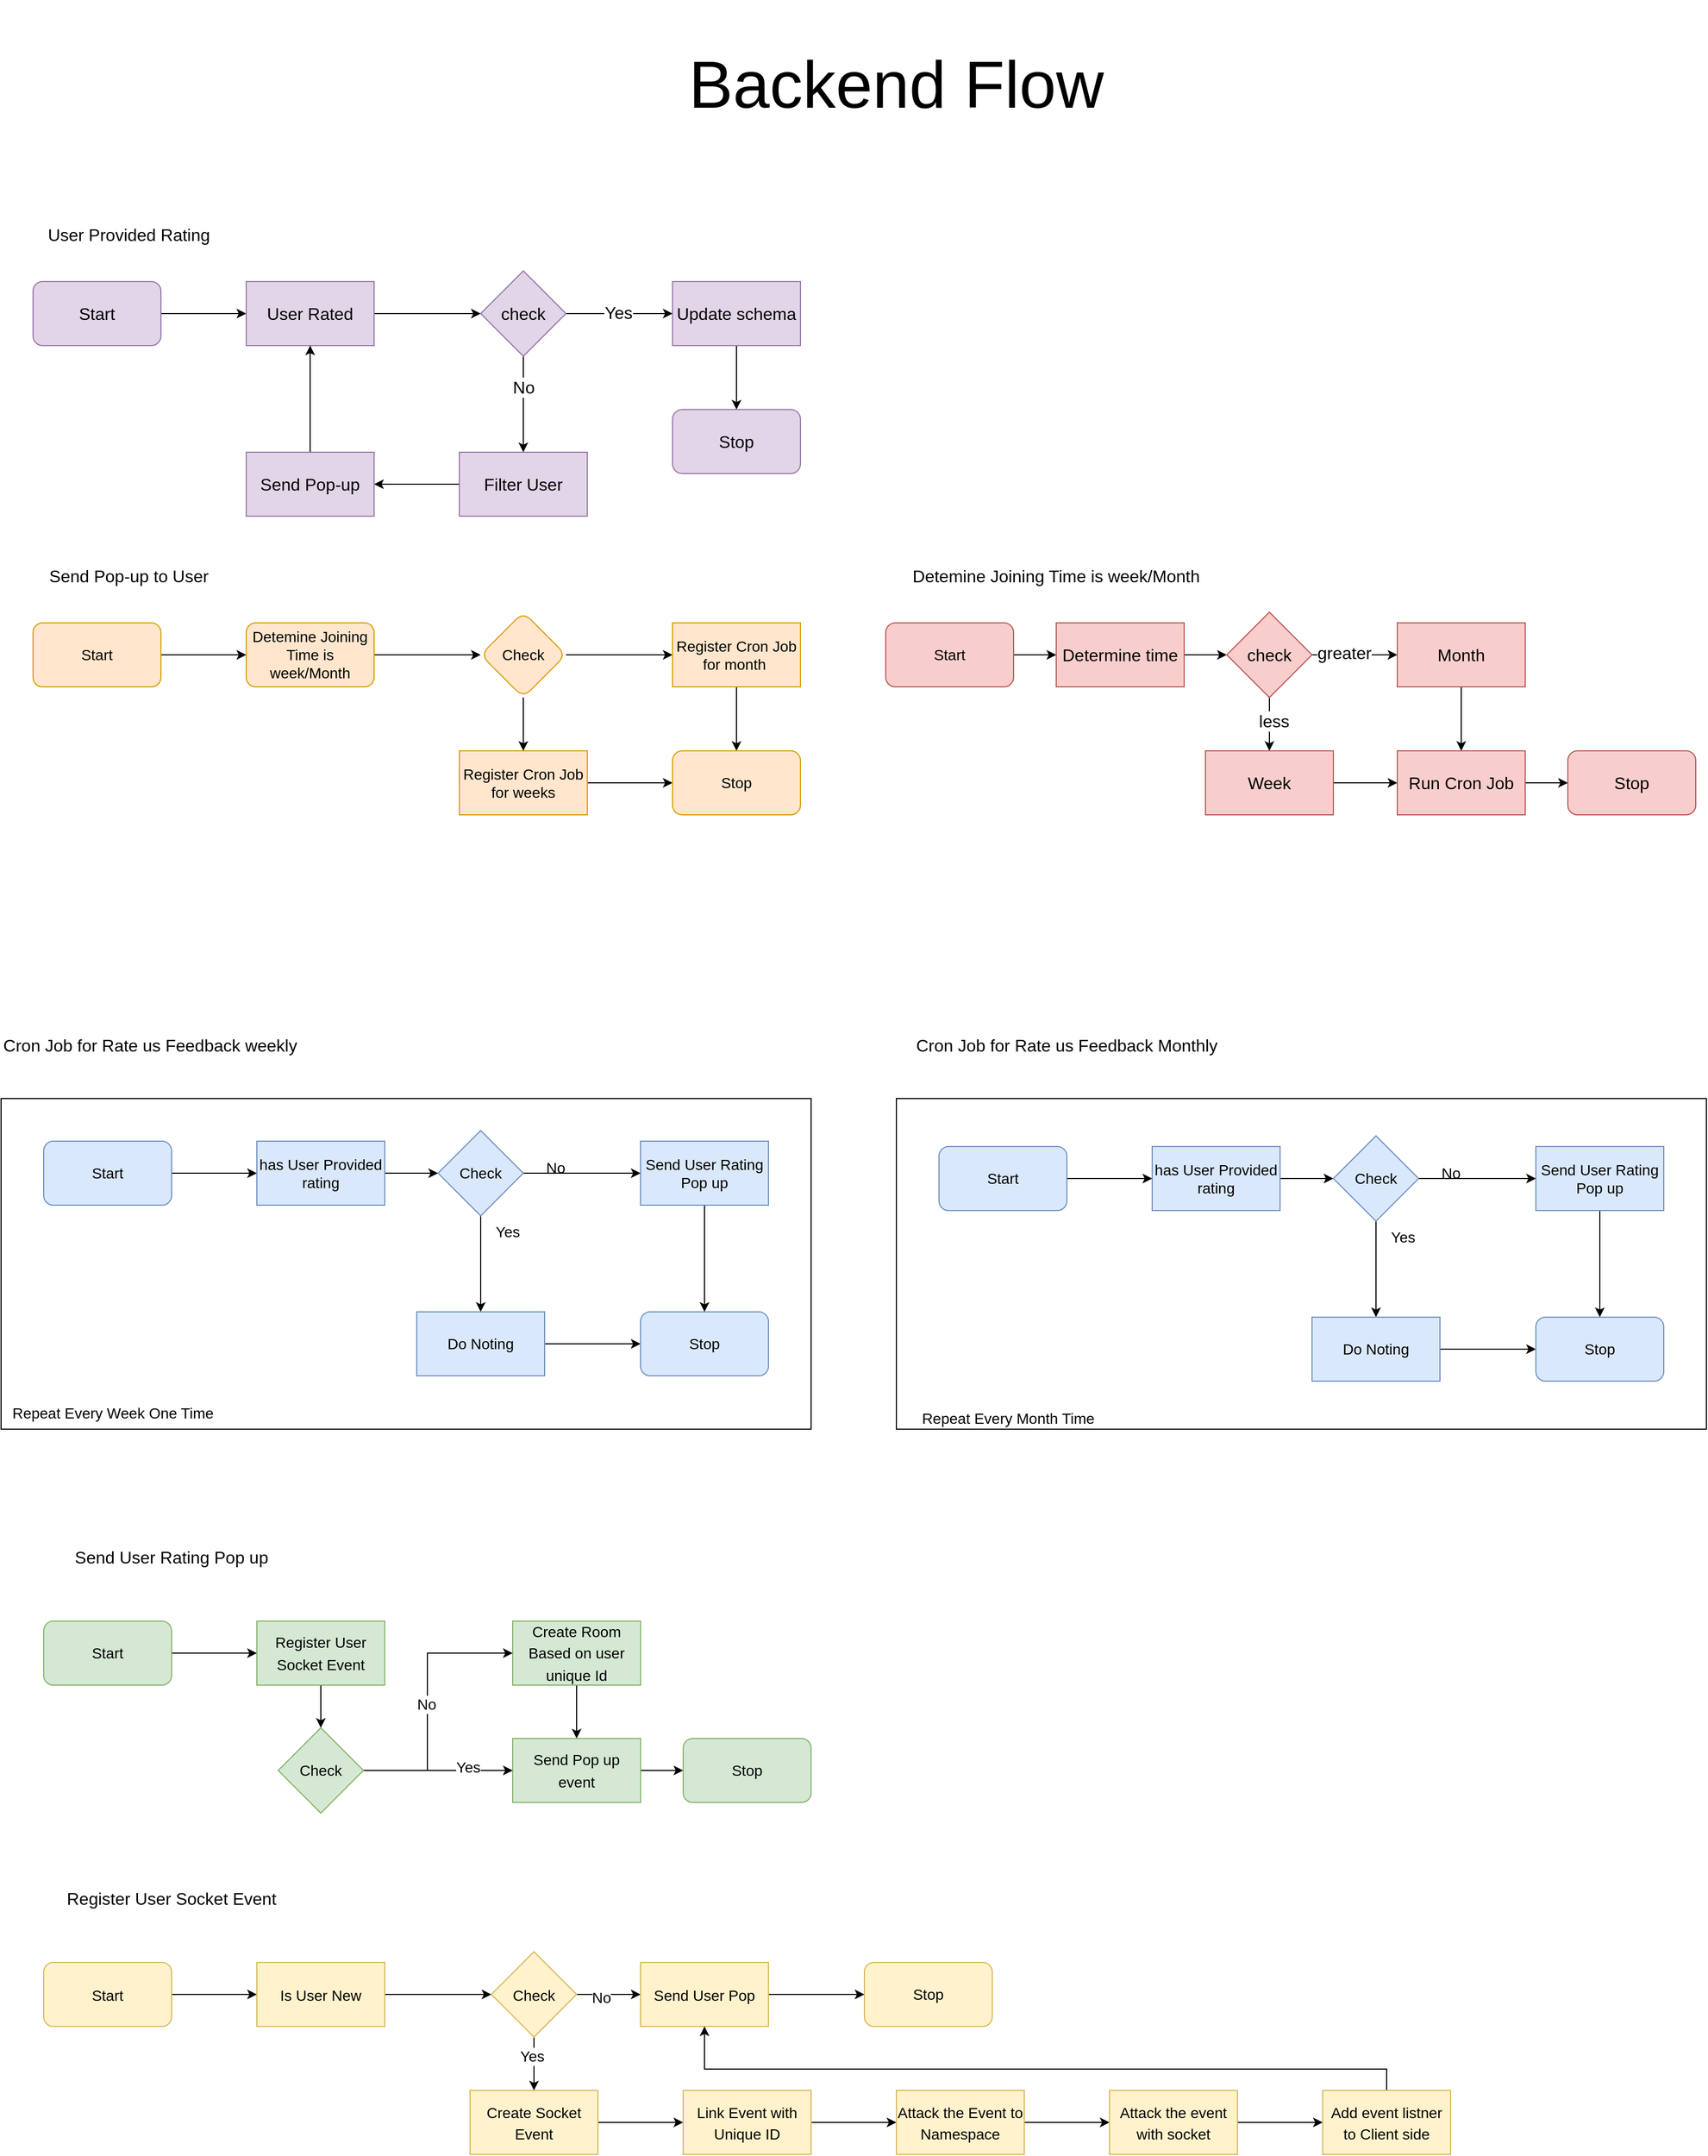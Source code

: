 <mxfile version="20.5.1" type="device"><diagram id="DgHiztZ7YD-WTTbCrbe7" name="Page-1"><mxGraphModel dx="1758" dy="2153" grid="1" gridSize="10" guides="1" tooltips="1" connect="1" arrows="1" fold="1" page="1" pageScale="1" pageWidth="827" pageHeight="1169" math="0" shadow="0"><root><mxCell id="0"/><mxCell id="1" parent="0"/><mxCell id="Qvp9IuFwLpjYb8bqMDbT-21" value="" style="rounded=0;whiteSpace=wrap;html=1;fontSize=14;" parent="1" vertex="1"><mxGeometry x="40" y="150" width="760" height="310" as="geometry"/></mxCell><mxCell id="Qvp9IuFwLpjYb8bqMDbT-1" value="&lt;font style=&quot;font-size: 16px;&quot;&gt;Cron Job for Rate us Feedback weekly&lt;/font&gt;" style="text;html=1;strokeColor=none;fillColor=none;align=center;verticalAlign=middle;whiteSpace=wrap;rounded=0;" parent="1" vertex="1"><mxGeometry x="40" y="80" width="280" height="40" as="geometry"/></mxCell><mxCell id="Qvp9IuFwLpjYb8bqMDbT-2" value="&lt;font style=&quot;font-size: 62px;&quot;&gt;Backend Flow&lt;/font&gt;" style="text;html=1;strokeColor=none;fillColor=none;align=center;verticalAlign=middle;whiteSpace=wrap;rounded=0;" parent="1" vertex="1"><mxGeometry x="640" y="-880" width="480" height="160" as="geometry"/></mxCell><mxCell id="Qvp9IuFwLpjYb8bqMDbT-12" style="edgeStyle=orthogonalEdgeStyle;rounded=0;orthogonalLoop=1;jettySize=auto;html=1;entryX=0;entryY=0.5;entryDx=0;entryDy=0;fontSize=14;" parent="1" source="Qvp9IuFwLpjYb8bqMDbT-4" target="Qvp9IuFwLpjYb8bqMDbT-9" edge="1"><mxGeometry relative="1" as="geometry"/></mxCell><mxCell id="Qvp9IuFwLpjYb8bqMDbT-4" value="Start" style="rounded=1;whiteSpace=wrap;html=1;fontSize=14;fillColor=#dae8fc;strokeColor=#6c8ebf;" parent="1" vertex="1"><mxGeometry x="80" y="190" width="120" height="60" as="geometry"/></mxCell><mxCell id="Qvp9IuFwLpjYb8bqMDbT-14" value="" style="edgeStyle=orthogonalEdgeStyle;rounded=0;orthogonalLoop=1;jettySize=auto;html=1;fontSize=14;" parent="1" source="Qvp9IuFwLpjYb8bqMDbT-9" target="Qvp9IuFwLpjYb8bqMDbT-13" edge="1"><mxGeometry relative="1" as="geometry"/></mxCell><mxCell id="Qvp9IuFwLpjYb8bqMDbT-9" value="has User Provided rating" style="rounded=0;whiteSpace=wrap;html=1;fontSize=14;fillColor=#dae8fc;strokeColor=#6c8ebf;" parent="1" vertex="1"><mxGeometry x="280" y="190" width="120" height="60" as="geometry"/></mxCell><mxCell id="Qvp9IuFwLpjYb8bqMDbT-15" style="edgeStyle=orthogonalEdgeStyle;rounded=0;orthogonalLoop=1;jettySize=auto;html=1;fontSize=14;entryX=0;entryY=0.5;entryDx=0;entryDy=0;" parent="1" source="Qvp9IuFwLpjYb8bqMDbT-13" target="Qvp9IuFwLpjYb8bqMDbT-16" edge="1"><mxGeometry relative="1" as="geometry"><mxPoint x="650" y="220" as="targetPoint"/></mxGeometry></mxCell><mxCell id="Qvp9IuFwLpjYb8bqMDbT-18" value="" style="edgeStyle=orthogonalEdgeStyle;rounded=0;orthogonalLoop=1;jettySize=auto;html=1;fontSize=14;" parent="1" source="Qvp9IuFwLpjYb8bqMDbT-13" target="Qvp9IuFwLpjYb8bqMDbT-17" edge="1"><mxGeometry relative="1" as="geometry"/></mxCell><mxCell id="Qvp9IuFwLpjYb8bqMDbT-13" value="Check" style="rhombus;whiteSpace=wrap;html=1;fontSize=14;fillColor=#dae8fc;strokeColor=#6c8ebf;rounded=0;" parent="1" vertex="1"><mxGeometry x="450" y="180" width="80" height="80" as="geometry"/></mxCell><mxCell id="Qvp9IuFwLpjYb8bqMDbT-35" style="edgeStyle=orthogonalEdgeStyle;rounded=0;orthogonalLoop=1;jettySize=auto;html=1;fontSize=14;" parent="1" source="Qvp9IuFwLpjYb8bqMDbT-16" target="Qvp9IuFwLpjYb8bqMDbT-34" edge="1"><mxGeometry relative="1" as="geometry"/></mxCell><mxCell id="Qvp9IuFwLpjYb8bqMDbT-16" value="Send User Rating Pop up" style="rounded=0;whiteSpace=wrap;html=1;fontSize=14;fillColor=#dae8fc;strokeColor=#6c8ebf;" parent="1" vertex="1"><mxGeometry x="640" y="190" width="120" height="60" as="geometry"/></mxCell><mxCell id="Qvp9IuFwLpjYb8bqMDbT-36" style="edgeStyle=orthogonalEdgeStyle;rounded=0;orthogonalLoop=1;jettySize=auto;html=1;entryX=0;entryY=0.5;entryDx=0;entryDy=0;fontSize=14;" parent="1" source="Qvp9IuFwLpjYb8bqMDbT-17" target="Qvp9IuFwLpjYb8bqMDbT-34" edge="1"><mxGeometry relative="1" as="geometry"/></mxCell><mxCell id="Qvp9IuFwLpjYb8bqMDbT-17" value="Do Noting" style="whiteSpace=wrap;html=1;fontSize=14;fillColor=#dae8fc;strokeColor=#6c8ebf;rounded=0;" parent="1" vertex="1"><mxGeometry x="430" y="350" width="120" height="60" as="geometry"/></mxCell><mxCell id="Qvp9IuFwLpjYb8bqMDbT-19" value="Yes" style="text;html=1;align=center;verticalAlign=middle;resizable=0;points=[];autosize=1;strokeColor=none;fillColor=none;fontSize=14;" parent="1" vertex="1"><mxGeometry x="490" y="260" width="50" height="30" as="geometry"/></mxCell><mxCell id="Qvp9IuFwLpjYb8bqMDbT-20" value="No" style="text;html=1;align=center;verticalAlign=middle;resizable=0;points=[];autosize=1;strokeColor=none;fillColor=none;fontSize=14;" parent="1" vertex="1"><mxGeometry x="540" y="200" width="40" height="30" as="geometry"/></mxCell><mxCell id="Qvp9IuFwLpjYb8bqMDbT-23" value="Repeat Every Week One Time" style="text;html=1;strokeColor=none;fillColor=none;align=center;verticalAlign=middle;whiteSpace=wrap;rounded=0;fontSize=14;" parent="1" vertex="1"><mxGeometry x="40" y="430" width="210" height="30" as="geometry"/></mxCell><mxCell id="Qvp9IuFwLpjYb8bqMDbT-24" value="&lt;font style=&quot;font-size: 16px;&quot;&gt;Send User Rating Pop up&lt;/font&gt;" style="text;html=1;strokeColor=none;fillColor=none;align=center;verticalAlign=middle;whiteSpace=wrap;rounded=0;" parent="1" vertex="1"><mxGeometry x="80" y="560" width="240" height="40" as="geometry"/></mxCell><mxCell id="Qvp9IuFwLpjYb8bqMDbT-29" style="edgeStyle=orthogonalEdgeStyle;rounded=0;orthogonalLoop=1;jettySize=auto;html=1;entryX=0;entryY=0.5;entryDx=0;entryDy=0;fontSize=17;" parent="1" source="Qvp9IuFwLpjYb8bqMDbT-25" target="Qvp9IuFwLpjYb8bqMDbT-28" edge="1"><mxGeometry relative="1" as="geometry"/></mxCell><mxCell id="Qvp9IuFwLpjYb8bqMDbT-25" value="&lt;font style=&quot;font-size: 14px;&quot;&gt;Start&lt;/font&gt;" style="rounded=1;whiteSpace=wrap;html=1;fontSize=17;fillColor=#d5e8d4;strokeColor=#82b366;" parent="1" vertex="1"><mxGeometry x="80" y="640" width="120" height="60" as="geometry"/></mxCell><mxCell id="Qvp9IuFwLpjYb8bqMDbT-41" value="" style="edgeStyle=orthogonalEdgeStyle;rounded=0;orthogonalLoop=1;jettySize=auto;html=1;fontSize=14;" parent="1" source="Qvp9IuFwLpjYb8bqMDbT-28" target="Qvp9IuFwLpjYb8bqMDbT-40" edge="1"><mxGeometry relative="1" as="geometry"/></mxCell><mxCell id="Qvp9IuFwLpjYb8bqMDbT-28" value="&lt;font style=&quot;font-size: 14px;&quot;&gt;Register User Socket Event&lt;/font&gt;" style="rounded=0;whiteSpace=wrap;html=1;fontSize=17;fillColor=#d5e8d4;strokeColor=#82b366;" parent="1" vertex="1"><mxGeometry x="280" y="640" width="120" height="60" as="geometry"/></mxCell><mxCell id="Qvp9IuFwLpjYb8bqMDbT-46" style="edgeStyle=orthogonalEdgeStyle;rounded=0;orthogonalLoop=1;jettySize=auto;html=1;entryX=0.5;entryY=0;entryDx=0;entryDy=0;fontSize=14;" parent="1" source="Qvp9IuFwLpjYb8bqMDbT-30" target="Qvp9IuFwLpjYb8bqMDbT-37" edge="1"><mxGeometry relative="1" as="geometry"/></mxCell><mxCell id="Qvp9IuFwLpjYb8bqMDbT-30" value="&lt;font style=&quot;font-size: 14px;&quot;&gt;Create Room Based on user unique Id&lt;/font&gt;" style="whiteSpace=wrap;html=1;fontSize=17;fillColor=#d5e8d4;strokeColor=#82b366;rounded=0;" parent="1" vertex="1"><mxGeometry x="520" y="640" width="120" height="60" as="geometry"/></mxCell><mxCell id="Qvp9IuFwLpjYb8bqMDbT-34" value="Stop" style="rounded=1;whiteSpace=wrap;html=1;fontSize=14;fillColor=#dae8fc;strokeColor=#6c8ebf;" parent="1" vertex="1"><mxGeometry x="640" y="350" width="120" height="60" as="geometry"/></mxCell><mxCell id="Qvp9IuFwLpjYb8bqMDbT-47" style="edgeStyle=orthogonalEdgeStyle;rounded=0;orthogonalLoop=1;jettySize=auto;html=1;fontSize=14;" parent="1" source="Qvp9IuFwLpjYb8bqMDbT-37" target="Qvp9IuFwLpjYb8bqMDbT-39" edge="1"><mxGeometry relative="1" as="geometry"/></mxCell><mxCell id="Qvp9IuFwLpjYb8bqMDbT-37" value="&lt;font style=&quot;font-size: 14px;&quot;&gt;Send Pop up event&lt;/font&gt;" style="whiteSpace=wrap;html=1;fontSize=17;fillColor=#d5e8d4;strokeColor=#82b366;rounded=0;" parent="1" vertex="1"><mxGeometry x="520" y="750" width="120" height="60" as="geometry"/></mxCell><mxCell id="Qvp9IuFwLpjYb8bqMDbT-39" value="Stop" style="rounded=1;whiteSpace=wrap;html=1;fontSize=14;fillColor=#d5e8d4;strokeColor=#82b366;" parent="1" vertex="1"><mxGeometry x="680" y="750" width="120" height="60" as="geometry"/></mxCell><mxCell id="Qvp9IuFwLpjYb8bqMDbT-42" style="edgeStyle=orthogonalEdgeStyle;rounded=0;orthogonalLoop=1;jettySize=auto;html=1;entryX=0;entryY=0.5;entryDx=0;entryDy=0;fontSize=14;" parent="1" source="Qvp9IuFwLpjYb8bqMDbT-40" target="Qvp9IuFwLpjYb8bqMDbT-37" edge="1"><mxGeometry relative="1" as="geometry"/></mxCell><mxCell id="Qvp9IuFwLpjYb8bqMDbT-45" value="Yes" style="edgeLabel;html=1;align=center;verticalAlign=middle;resizable=0;points=[];fontSize=14;" parent="Qvp9IuFwLpjYb8bqMDbT-42" vertex="1" connectable="0"><mxGeometry x="0.4" y="3" relative="1" as="geometry"><mxPoint as="offset"/></mxGeometry></mxCell><mxCell id="Qvp9IuFwLpjYb8bqMDbT-43" style="edgeStyle=orthogonalEdgeStyle;rounded=0;orthogonalLoop=1;jettySize=auto;html=1;entryX=0;entryY=0.5;entryDx=0;entryDy=0;fontSize=14;" parent="1" source="Qvp9IuFwLpjYb8bqMDbT-40" target="Qvp9IuFwLpjYb8bqMDbT-30" edge="1"><mxGeometry relative="1" as="geometry"><Array as="points"><mxPoint x="440" y="780"/><mxPoint x="440" y="670"/></Array></mxGeometry></mxCell><mxCell id="Qvp9IuFwLpjYb8bqMDbT-44" value="No" style="edgeLabel;html=1;align=center;verticalAlign=middle;resizable=0;points=[];fontSize=14;" parent="Qvp9IuFwLpjYb8bqMDbT-43" vertex="1" connectable="0"><mxGeometry x="-0.024" y="1" relative="1" as="geometry"><mxPoint as="offset"/></mxGeometry></mxCell><mxCell id="Qvp9IuFwLpjYb8bqMDbT-40" value="&lt;font style=&quot;font-size: 14px;&quot;&gt;Check&lt;/font&gt;" style="rhombus;whiteSpace=wrap;html=1;fontSize=17;fillColor=#d5e8d4;strokeColor=#82b366;rounded=0;" parent="1" vertex="1"><mxGeometry x="300" y="740" width="80" height="80" as="geometry"/></mxCell><mxCell id="Qvp9IuFwLpjYb8bqMDbT-48" value="&lt;font style=&quot;font-size: 16px;&quot;&gt;Register User Socket Event&lt;/font&gt;" style="text;html=1;strokeColor=none;fillColor=none;align=center;verticalAlign=middle;whiteSpace=wrap;rounded=0;" parent="1" vertex="1"><mxGeometry x="80" y="880" width="240" height="40" as="geometry"/></mxCell><mxCell id="Qvp9IuFwLpjYb8bqMDbT-51" style="edgeStyle=orthogonalEdgeStyle;rounded=0;orthogonalLoop=1;jettySize=auto;html=1;fontSize=16;" parent="1" source="Qvp9IuFwLpjYb8bqMDbT-49" target="Qvp9IuFwLpjYb8bqMDbT-50" edge="1"><mxGeometry relative="1" as="geometry"/></mxCell><mxCell id="Qvp9IuFwLpjYb8bqMDbT-49" value="&lt;font style=&quot;font-size: 14px;&quot;&gt;Start&lt;/font&gt;" style="rounded=1;whiteSpace=wrap;html=1;fontSize=16;fillColor=#fff2cc;strokeColor=#d6b656;" parent="1" vertex="1"><mxGeometry x="80" y="960" width="120" height="60" as="geometry"/></mxCell><mxCell id="Qvp9IuFwLpjYb8bqMDbT-53" value="" style="edgeStyle=orthogonalEdgeStyle;rounded=0;orthogonalLoop=1;jettySize=auto;html=1;fontSize=14;" parent="1" source="Qvp9IuFwLpjYb8bqMDbT-50" target="Qvp9IuFwLpjYb8bqMDbT-52" edge="1"><mxGeometry relative="1" as="geometry"/></mxCell><mxCell id="Qvp9IuFwLpjYb8bqMDbT-50" value="&lt;font style=&quot;font-size: 14px;&quot;&gt;Is User New&lt;/font&gt;" style="rounded=0;whiteSpace=wrap;html=1;fontSize=16;fillColor=#fff2cc;strokeColor=#d6b656;" parent="1" vertex="1"><mxGeometry x="280" y="960" width="120" height="60" as="geometry"/></mxCell><mxCell id="Qvp9IuFwLpjYb8bqMDbT-55" value="" style="edgeStyle=orthogonalEdgeStyle;rounded=0;orthogonalLoop=1;jettySize=auto;html=1;fontSize=14;" parent="1" source="Qvp9IuFwLpjYb8bqMDbT-52" target="Qvp9IuFwLpjYb8bqMDbT-54" edge="1"><mxGeometry relative="1" as="geometry"/></mxCell><mxCell id="Qvp9IuFwLpjYb8bqMDbT-56" value="No" style="edgeLabel;html=1;align=center;verticalAlign=middle;resizable=0;points=[];fontSize=14;" parent="Qvp9IuFwLpjYb8bqMDbT-55" vertex="1" connectable="0"><mxGeometry x="-0.233" y="-2" relative="1" as="geometry"><mxPoint y="1" as="offset"/></mxGeometry></mxCell><mxCell id="Qvp9IuFwLpjYb8bqMDbT-58" value="" style="edgeStyle=orthogonalEdgeStyle;rounded=0;orthogonalLoop=1;jettySize=auto;html=1;fontSize=14;" parent="1" source="Qvp9IuFwLpjYb8bqMDbT-52" target="Qvp9IuFwLpjYb8bqMDbT-57" edge="1"><mxGeometry relative="1" as="geometry"/></mxCell><mxCell id="Qvp9IuFwLpjYb8bqMDbT-59" value="Yes" style="edgeLabel;html=1;align=center;verticalAlign=middle;resizable=0;points=[];fontSize=14;" parent="Qvp9IuFwLpjYb8bqMDbT-58" vertex="1" connectable="0"><mxGeometry x="-0.34" y="-2" relative="1" as="geometry"><mxPoint y="1" as="offset"/></mxGeometry></mxCell><mxCell id="Qvp9IuFwLpjYb8bqMDbT-52" value="&lt;font style=&quot;font-size: 14px;&quot;&gt;Check&lt;/font&gt;" style="rhombus;whiteSpace=wrap;html=1;fontSize=16;fillColor=#fff2cc;strokeColor=#d6b656;rounded=0;" parent="1" vertex="1"><mxGeometry x="500" y="950" width="80" height="80" as="geometry"/></mxCell><mxCell id="Qvp9IuFwLpjYb8bqMDbT-67" style="edgeStyle=orthogonalEdgeStyle;rounded=0;orthogonalLoop=1;jettySize=auto;html=1;entryX=0;entryY=0.5;entryDx=0;entryDy=0;fontSize=14;" parent="1" source="Qvp9IuFwLpjYb8bqMDbT-54" target="Qvp9IuFwLpjYb8bqMDbT-66" edge="1"><mxGeometry relative="1" as="geometry"/></mxCell><mxCell id="Qvp9IuFwLpjYb8bqMDbT-54" value="&lt;font style=&quot;font-size: 14px;&quot;&gt;Send User Pop&lt;/font&gt;" style="whiteSpace=wrap;html=1;fontSize=16;fillColor=#fff2cc;strokeColor=#d6b656;rounded=0;" parent="1" vertex="1"><mxGeometry x="640" y="960" width="120" height="60" as="geometry"/></mxCell><mxCell id="Qvp9IuFwLpjYb8bqMDbT-61" value="" style="edgeStyle=orthogonalEdgeStyle;rounded=0;orthogonalLoop=1;jettySize=auto;html=1;fontSize=14;" parent="1" source="Qvp9IuFwLpjYb8bqMDbT-57" target="Qvp9IuFwLpjYb8bqMDbT-60" edge="1"><mxGeometry relative="1" as="geometry"/></mxCell><mxCell id="Qvp9IuFwLpjYb8bqMDbT-57" value="&lt;font style=&quot;font-size: 14px;&quot;&gt;Create Socket Event&lt;/font&gt;" style="whiteSpace=wrap;html=1;fontSize=16;fillColor=#fff2cc;strokeColor=#d6b656;rounded=0;" parent="1" vertex="1"><mxGeometry x="480" y="1080" width="120" height="60" as="geometry"/></mxCell><mxCell id="Qvp9IuFwLpjYb8bqMDbT-63" value="" style="edgeStyle=orthogonalEdgeStyle;rounded=0;orthogonalLoop=1;jettySize=auto;html=1;fontSize=14;" parent="1" source="Qvp9IuFwLpjYb8bqMDbT-60" target="Qvp9IuFwLpjYb8bqMDbT-62" edge="1"><mxGeometry relative="1" as="geometry"/></mxCell><mxCell id="Qvp9IuFwLpjYb8bqMDbT-60" value="&lt;font style=&quot;font-size: 14px;&quot;&gt;Link Event with Unique ID&lt;/font&gt;" style="whiteSpace=wrap;html=1;fontSize=16;fillColor=#fff2cc;strokeColor=#d6b656;rounded=0;" parent="1" vertex="1"><mxGeometry x="680" y="1080" width="120" height="60" as="geometry"/></mxCell><mxCell id="Qvp9IuFwLpjYb8bqMDbT-65" value="" style="edgeStyle=orthogonalEdgeStyle;rounded=0;orthogonalLoop=1;jettySize=auto;html=1;fontSize=14;" parent="1" source="Qvp9IuFwLpjYb8bqMDbT-62" target="Qvp9IuFwLpjYb8bqMDbT-64" edge="1"><mxGeometry relative="1" as="geometry"/></mxCell><mxCell id="Qvp9IuFwLpjYb8bqMDbT-62" value="&lt;font style=&quot;font-size: 14px;&quot;&gt;Attack the Event to Namespace&lt;/font&gt;" style="whiteSpace=wrap;html=1;fontSize=16;fillColor=#fff2cc;strokeColor=#d6b656;rounded=0;" parent="1" vertex="1"><mxGeometry x="880" y="1080" width="120" height="60" as="geometry"/></mxCell><mxCell id="Qvp9IuFwLpjYb8bqMDbT-69" value="" style="edgeStyle=orthogonalEdgeStyle;rounded=0;orthogonalLoop=1;jettySize=auto;html=1;fontSize=14;" parent="1" source="Qvp9IuFwLpjYb8bqMDbT-64" target="Qvp9IuFwLpjYb8bqMDbT-68" edge="1"><mxGeometry relative="1" as="geometry"/></mxCell><mxCell id="Qvp9IuFwLpjYb8bqMDbT-64" value="&lt;font style=&quot;font-size: 14px;&quot;&gt;Attack the event with socket&lt;/font&gt;" style="whiteSpace=wrap;html=1;fontSize=16;fillColor=#fff2cc;strokeColor=#d6b656;rounded=0;" parent="1" vertex="1"><mxGeometry x="1080" y="1080" width="120" height="60" as="geometry"/></mxCell><mxCell id="Qvp9IuFwLpjYb8bqMDbT-66" value="Stop" style="rounded=1;whiteSpace=wrap;html=1;fontSize=14;fillColor=#fff2cc;strokeColor=#d6b656;" parent="1" vertex="1"><mxGeometry x="850" y="960" width="120" height="60" as="geometry"/></mxCell><mxCell id="Qvp9IuFwLpjYb8bqMDbT-70" style="edgeStyle=orthogonalEdgeStyle;rounded=0;orthogonalLoop=1;jettySize=auto;html=1;fontSize=14;" parent="1" source="Qvp9IuFwLpjYb8bqMDbT-68" target="Qvp9IuFwLpjYb8bqMDbT-54" edge="1"><mxGeometry relative="1" as="geometry"><Array as="points"><mxPoint x="1340" y="1060"/><mxPoint x="700" y="1060"/></Array></mxGeometry></mxCell><mxCell id="Qvp9IuFwLpjYb8bqMDbT-68" value="&lt;font style=&quot;font-size: 14px;&quot;&gt;Add event listner to Client side&lt;/font&gt;" style="whiteSpace=wrap;html=1;fontSize=16;fillColor=#fff2cc;strokeColor=#d6b656;rounded=0;" parent="1" vertex="1"><mxGeometry x="1280" y="1080" width="120" height="60" as="geometry"/></mxCell><mxCell id="Qvp9IuFwLpjYb8bqMDbT-71" value="" style="rounded=0;whiteSpace=wrap;html=1;fontSize=14;" parent="1" vertex="1"><mxGeometry x="880" y="150" width="760" height="310" as="geometry"/></mxCell><mxCell id="Qvp9IuFwLpjYb8bqMDbT-72" style="edgeStyle=orthogonalEdgeStyle;rounded=0;orthogonalLoop=1;jettySize=auto;html=1;entryX=0;entryY=0.5;entryDx=0;entryDy=0;fontSize=14;" parent="1" source="Qvp9IuFwLpjYb8bqMDbT-73" target="Qvp9IuFwLpjYb8bqMDbT-75" edge="1"><mxGeometry relative="1" as="geometry"/></mxCell><mxCell id="Qvp9IuFwLpjYb8bqMDbT-73" value="Start" style="rounded=1;whiteSpace=wrap;html=1;fontSize=14;fillColor=#dae8fc;strokeColor=#6c8ebf;" parent="1" vertex="1"><mxGeometry x="920" y="195" width="120" height="60" as="geometry"/></mxCell><mxCell id="Qvp9IuFwLpjYb8bqMDbT-74" value="" style="edgeStyle=orthogonalEdgeStyle;rounded=0;orthogonalLoop=1;jettySize=auto;html=1;fontSize=14;" parent="1" source="Qvp9IuFwLpjYb8bqMDbT-75" target="Qvp9IuFwLpjYb8bqMDbT-78" edge="1"><mxGeometry relative="1" as="geometry"/></mxCell><mxCell id="Qvp9IuFwLpjYb8bqMDbT-75" value="has User Provided rating" style="rounded=0;whiteSpace=wrap;html=1;fontSize=14;fillColor=#dae8fc;strokeColor=#6c8ebf;" parent="1" vertex="1"><mxGeometry x="1120" y="195" width="120" height="60" as="geometry"/></mxCell><mxCell id="Qvp9IuFwLpjYb8bqMDbT-76" style="edgeStyle=orthogonalEdgeStyle;rounded=0;orthogonalLoop=1;jettySize=auto;html=1;fontSize=14;entryX=0;entryY=0.5;entryDx=0;entryDy=0;" parent="1" source="Qvp9IuFwLpjYb8bqMDbT-78" target="Qvp9IuFwLpjYb8bqMDbT-80" edge="1"><mxGeometry relative="1" as="geometry"><mxPoint x="1490" y="225" as="targetPoint"/></mxGeometry></mxCell><mxCell id="Qvp9IuFwLpjYb8bqMDbT-77" value="" style="edgeStyle=orthogonalEdgeStyle;rounded=0;orthogonalLoop=1;jettySize=auto;html=1;fontSize=14;" parent="1" source="Qvp9IuFwLpjYb8bqMDbT-78" target="Qvp9IuFwLpjYb8bqMDbT-82" edge="1"><mxGeometry relative="1" as="geometry"/></mxCell><mxCell id="Qvp9IuFwLpjYb8bqMDbT-78" value="Check" style="rhombus;whiteSpace=wrap;html=1;fontSize=14;fillColor=#dae8fc;strokeColor=#6c8ebf;rounded=0;" parent="1" vertex="1"><mxGeometry x="1290" y="185" width="80" height="80" as="geometry"/></mxCell><mxCell id="Qvp9IuFwLpjYb8bqMDbT-79" style="edgeStyle=orthogonalEdgeStyle;rounded=0;orthogonalLoop=1;jettySize=auto;html=1;fontSize=14;" parent="1" source="Qvp9IuFwLpjYb8bqMDbT-80" target="Qvp9IuFwLpjYb8bqMDbT-86" edge="1"><mxGeometry relative="1" as="geometry"/></mxCell><mxCell id="Qvp9IuFwLpjYb8bqMDbT-80" value="Send User Rating Pop up" style="rounded=0;whiteSpace=wrap;html=1;fontSize=14;fillColor=#dae8fc;strokeColor=#6c8ebf;" parent="1" vertex="1"><mxGeometry x="1480" y="195" width="120" height="60" as="geometry"/></mxCell><mxCell id="Qvp9IuFwLpjYb8bqMDbT-81" style="edgeStyle=orthogonalEdgeStyle;rounded=0;orthogonalLoop=1;jettySize=auto;html=1;entryX=0;entryY=0.5;entryDx=0;entryDy=0;fontSize=14;" parent="1" source="Qvp9IuFwLpjYb8bqMDbT-82" target="Qvp9IuFwLpjYb8bqMDbT-86" edge="1"><mxGeometry relative="1" as="geometry"/></mxCell><mxCell id="Qvp9IuFwLpjYb8bqMDbT-82" value="Do Noting" style="whiteSpace=wrap;html=1;fontSize=14;fillColor=#dae8fc;strokeColor=#6c8ebf;rounded=0;" parent="1" vertex="1"><mxGeometry x="1270" y="355" width="120" height="60" as="geometry"/></mxCell><mxCell id="Qvp9IuFwLpjYb8bqMDbT-83" value="Yes" style="text;html=1;align=center;verticalAlign=middle;resizable=0;points=[];autosize=1;strokeColor=none;fillColor=none;fontSize=14;" parent="1" vertex="1"><mxGeometry x="1330" y="265" width="50" height="30" as="geometry"/></mxCell><mxCell id="Qvp9IuFwLpjYb8bqMDbT-84" value="No" style="text;html=1;align=center;verticalAlign=middle;resizable=0;points=[];autosize=1;strokeColor=none;fillColor=none;fontSize=14;" parent="1" vertex="1"><mxGeometry x="1380" y="205" width="40" height="30" as="geometry"/></mxCell><mxCell id="Qvp9IuFwLpjYb8bqMDbT-85" value="Repeat Every Month Time" style="text;html=1;strokeColor=none;fillColor=none;align=center;verticalAlign=middle;whiteSpace=wrap;rounded=0;fontSize=14;" parent="1" vertex="1"><mxGeometry x="880" y="435" width="210" height="30" as="geometry"/></mxCell><mxCell id="Qvp9IuFwLpjYb8bqMDbT-86" value="Stop" style="rounded=1;whiteSpace=wrap;html=1;fontSize=14;fillColor=#dae8fc;strokeColor=#6c8ebf;" parent="1" vertex="1"><mxGeometry x="1480" y="355" width="120" height="60" as="geometry"/></mxCell><mxCell id="Qvp9IuFwLpjYb8bqMDbT-88" value="&lt;font style=&quot;font-size: 16px;&quot;&gt;Cron Job for Rate us Feedback Monthly&lt;/font&gt;" style="text;html=1;strokeColor=none;fillColor=none;align=center;verticalAlign=middle;whiteSpace=wrap;rounded=0;" parent="1" vertex="1"><mxGeometry x="880" y="80" width="320" height="40" as="geometry"/></mxCell><mxCell id="Qvp9IuFwLpjYb8bqMDbT-94" value="" style="edgeStyle=orthogonalEdgeStyle;rounded=0;orthogonalLoop=1;jettySize=auto;html=1;fontSize=14;" parent="1" source="Qvp9IuFwLpjYb8bqMDbT-89" target="Qvp9IuFwLpjYb8bqMDbT-93" edge="1"><mxGeometry relative="1" as="geometry"/></mxCell><mxCell id="Qvp9IuFwLpjYb8bqMDbT-89" value="Start" style="rounded=1;whiteSpace=wrap;html=1;fontSize=14;fillColor=#ffe6cc;strokeColor=#d79b00;" parent="1" vertex="1"><mxGeometry x="70" y="-296" width="120" height="60" as="geometry"/></mxCell><mxCell id="Qvp9IuFwLpjYb8bqMDbT-90" value="&lt;span style=&quot;font-size: 16px;&quot;&gt;Send Pop-up to User&lt;/span&gt;" style="text;html=1;strokeColor=none;fillColor=none;align=center;verticalAlign=middle;whiteSpace=wrap;rounded=0;" parent="1" vertex="1"><mxGeometry x="80" y="-360" width="160" height="40" as="geometry"/></mxCell><mxCell id="Qvp9IuFwLpjYb8bqMDbT-96" value="" style="edgeStyle=orthogonalEdgeStyle;rounded=0;orthogonalLoop=1;jettySize=auto;html=1;fontSize=14;" parent="1" source="Qvp9IuFwLpjYb8bqMDbT-93" target="Qvp9IuFwLpjYb8bqMDbT-95" edge="1"><mxGeometry relative="1" as="geometry"/></mxCell><mxCell id="Qvp9IuFwLpjYb8bqMDbT-93" value="Detemine Joining Time is week/Month" style="whiteSpace=wrap;html=1;fontSize=14;fillColor=#ffe6cc;strokeColor=#d79b00;rounded=1;" parent="1" vertex="1"><mxGeometry x="270" y="-296" width="120" height="60" as="geometry"/></mxCell><mxCell id="Qvp9IuFwLpjYb8bqMDbT-99" style="edgeStyle=orthogonalEdgeStyle;rounded=0;orthogonalLoop=1;jettySize=auto;html=1;entryX=0;entryY=0.5;entryDx=0;entryDy=0;fontSize=14;" parent="1" source="Qvp9IuFwLpjYb8bqMDbT-95" target="Qvp9IuFwLpjYb8bqMDbT-97" edge="1"><mxGeometry relative="1" as="geometry"/></mxCell><mxCell id="Qvp9IuFwLpjYb8bqMDbT-100" style="edgeStyle=orthogonalEdgeStyle;rounded=0;orthogonalLoop=1;jettySize=auto;html=1;entryX=0.5;entryY=0;entryDx=0;entryDy=0;fontSize=14;" parent="1" source="Qvp9IuFwLpjYb8bqMDbT-95" target="Qvp9IuFwLpjYb8bqMDbT-98" edge="1"><mxGeometry relative="1" as="geometry"/></mxCell><mxCell id="Qvp9IuFwLpjYb8bqMDbT-95" value="Check" style="rhombus;whiteSpace=wrap;html=1;fontSize=14;fillColor=#ffe6cc;strokeColor=#d79b00;rounded=1;" parent="1" vertex="1"><mxGeometry x="490" y="-306" width="80" height="80" as="geometry"/></mxCell><mxCell id="Qvp9IuFwLpjYb8bqMDbT-105" style="edgeStyle=orthogonalEdgeStyle;rounded=0;orthogonalLoop=1;jettySize=auto;html=1;entryX=0.5;entryY=0;entryDx=0;entryDy=0;fontSize=14;" parent="1" source="Qvp9IuFwLpjYb8bqMDbT-97" target="Qvp9IuFwLpjYb8bqMDbT-101" edge="1"><mxGeometry relative="1" as="geometry"/></mxCell><mxCell id="Qvp9IuFwLpjYb8bqMDbT-97" value="Register Cron Job for month&amp;nbsp;" style="rounded=0;whiteSpace=wrap;html=1;fontSize=14;fillColor=#ffe6cc;strokeColor=#d79b00;" parent="1" vertex="1"><mxGeometry x="670" y="-296" width="120" height="60" as="geometry"/></mxCell><mxCell id="Qvp9IuFwLpjYb8bqMDbT-102" style="edgeStyle=orthogonalEdgeStyle;rounded=0;orthogonalLoop=1;jettySize=auto;html=1;entryX=0;entryY=0.5;entryDx=0;entryDy=0;fontSize=14;" parent="1" source="Qvp9IuFwLpjYb8bqMDbT-98" target="Qvp9IuFwLpjYb8bqMDbT-101" edge="1"><mxGeometry relative="1" as="geometry"/></mxCell><mxCell id="Qvp9IuFwLpjYb8bqMDbT-98" value="Register Cron Job for weeks" style="rounded=0;whiteSpace=wrap;html=1;fontSize=14;fillColor=#ffe6cc;strokeColor=#d79b00;" parent="1" vertex="1"><mxGeometry x="470" y="-176" width="120" height="60" as="geometry"/></mxCell><mxCell id="Qvp9IuFwLpjYb8bqMDbT-101" value="Stop" style="rounded=1;whiteSpace=wrap;html=1;fontSize=14;fillColor=#ffe6cc;strokeColor=#d79b00;" parent="1" vertex="1"><mxGeometry x="670" y="-176" width="120" height="60" as="geometry"/></mxCell><mxCell id="Qvp9IuFwLpjYb8bqMDbT-109" style="edgeStyle=orthogonalEdgeStyle;rounded=0;orthogonalLoop=1;jettySize=auto;html=1;entryX=0;entryY=0.5;entryDx=0;entryDy=0;fontSize=16;" parent="1" source="Qvp9IuFwLpjYb8bqMDbT-106" target="Qvp9IuFwLpjYb8bqMDbT-108" edge="1"><mxGeometry relative="1" as="geometry"/></mxCell><mxCell id="Qvp9IuFwLpjYb8bqMDbT-106" value="Start" style="rounded=1;whiteSpace=wrap;html=1;fontSize=14;fillColor=#f8cecc;strokeColor=#b85450;" parent="1" vertex="1"><mxGeometry x="870" y="-296" width="120" height="60" as="geometry"/></mxCell><mxCell id="Qvp9IuFwLpjYb8bqMDbT-107" value="&lt;font style=&quot;font-size: 16px;&quot;&gt;Detemine Joining Time is week/Month&lt;/font&gt;" style="text;html=1;strokeColor=none;fillColor=none;align=center;verticalAlign=middle;whiteSpace=wrap;rounded=0;" parent="1" vertex="1"><mxGeometry x="880" y="-360" width="300" height="40" as="geometry"/></mxCell><mxCell id="Qvp9IuFwLpjYb8bqMDbT-111" value="" style="edgeStyle=orthogonalEdgeStyle;rounded=0;orthogonalLoop=1;jettySize=auto;html=1;fontSize=16;" parent="1" source="Qvp9IuFwLpjYb8bqMDbT-108" target="Qvp9IuFwLpjYb8bqMDbT-110" edge="1"><mxGeometry relative="1" as="geometry"/></mxCell><mxCell id="Qvp9IuFwLpjYb8bqMDbT-108" value="Determine time" style="rounded=0;whiteSpace=wrap;html=1;fontSize=16;fillColor=#f8cecc;strokeColor=#b85450;" parent="1" vertex="1"><mxGeometry x="1030" y="-296" width="120" height="60" as="geometry"/></mxCell><mxCell id="Qvp9IuFwLpjYb8bqMDbT-113" value="" style="edgeStyle=orthogonalEdgeStyle;rounded=0;orthogonalLoop=1;jettySize=auto;html=1;fontSize=16;" parent="1" source="Qvp9IuFwLpjYb8bqMDbT-110" target="Qvp9IuFwLpjYb8bqMDbT-112" edge="1"><mxGeometry relative="1" as="geometry"/></mxCell><mxCell id="Qvp9IuFwLpjYb8bqMDbT-114" value="greater" style="edgeLabel;html=1;align=center;verticalAlign=middle;resizable=0;points=[];fontSize=16;" parent="Qvp9IuFwLpjYb8bqMDbT-113" vertex="1" connectable="0"><mxGeometry x="-0.264" y="2" relative="1" as="geometry"><mxPoint as="offset"/></mxGeometry></mxCell><mxCell id="Qvp9IuFwLpjYb8bqMDbT-116" value="" style="edgeStyle=orthogonalEdgeStyle;rounded=0;orthogonalLoop=1;jettySize=auto;html=1;fontSize=16;" parent="1" source="Qvp9IuFwLpjYb8bqMDbT-110" target="Qvp9IuFwLpjYb8bqMDbT-115" edge="1"><mxGeometry relative="1" as="geometry"/></mxCell><mxCell id="Qvp9IuFwLpjYb8bqMDbT-141" value="less" style="edgeLabel;html=1;align=center;verticalAlign=middle;resizable=0;points=[];fontSize=16;" parent="Qvp9IuFwLpjYb8bqMDbT-116" vertex="1" connectable="0"><mxGeometry x="-0.118" y="4" relative="1" as="geometry"><mxPoint as="offset"/></mxGeometry></mxCell><mxCell id="Qvp9IuFwLpjYb8bqMDbT-110" value="check" style="rhombus;whiteSpace=wrap;html=1;fontSize=16;fillColor=#f8cecc;strokeColor=#b85450;rounded=0;" parent="1" vertex="1"><mxGeometry x="1190" y="-306" width="80" height="80" as="geometry"/></mxCell><mxCell id="Qvp9IuFwLpjYb8bqMDbT-119" style="edgeStyle=orthogonalEdgeStyle;rounded=0;orthogonalLoop=1;jettySize=auto;html=1;entryX=0.5;entryY=0;entryDx=0;entryDy=0;fontSize=16;" parent="1" source="Qvp9IuFwLpjYb8bqMDbT-112" target="Qvp9IuFwLpjYb8bqMDbT-117" edge="1"><mxGeometry relative="1" as="geometry"/></mxCell><mxCell id="Qvp9IuFwLpjYb8bqMDbT-112" value="Month" style="whiteSpace=wrap;html=1;fontSize=16;fillColor=#f8cecc;strokeColor=#b85450;rounded=0;" parent="1" vertex="1"><mxGeometry x="1350" y="-296" width="120" height="60" as="geometry"/></mxCell><mxCell id="Qvp9IuFwLpjYb8bqMDbT-118" value="" style="edgeStyle=orthogonalEdgeStyle;rounded=0;orthogonalLoop=1;jettySize=auto;html=1;fontSize=16;" parent="1" source="Qvp9IuFwLpjYb8bqMDbT-115" target="Qvp9IuFwLpjYb8bqMDbT-117" edge="1"><mxGeometry relative="1" as="geometry"/></mxCell><mxCell id="Qvp9IuFwLpjYb8bqMDbT-115" value="Week" style="whiteSpace=wrap;html=1;fontSize=16;fillColor=#f8cecc;strokeColor=#b85450;rounded=0;" parent="1" vertex="1"><mxGeometry x="1170" y="-176" width="120" height="60" as="geometry"/></mxCell><mxCell id="Qvp9IuFwLpjYb8bqMDbT-121" style="edgeStyle=orthogonalEdgeStyle;rounded=0;orthogonalLoop=1;jettySize=auto;html=1;entryX=0;entryY=0.5;entryDx=0;entryDy=0;fontSize=16;" parent="1" source="Qvp9IuFwLpjYb8bqMDbT-117" target="Qvp9IuFwLpjYb8bqMDbT-120" edge="1"><mxGeometry relative="1" as="geometry"/></mxCell><mxCell id="Qvp9IuFwLpjYb8bqMDbT-117" value="Run Cron Job" style="whiteSpace=wrap;html=1;fontSize=16;fillColor=#f8cecc;strokeColor=#b85450;rounded=0;" parent="1" vertex="1"><mxGeometry x="1350" y="-176" width="120" height="60" as="geometry"/></mxCell><mxCell id="Qvp9IuFwLpjYb8bqMDbT-120" value="Stop" style="rounded=1;whiteSpace=wrap;html=1;fontSize=16;fillColor=#f8cecc;strokeColor=#b85450;" parent="1" vertex="1"><mxGeometry x="1510" y="-176" width="120" height="60" as="geometry"/></mxCell><mxCell id="Qvp9IuFwLpjYb8bqMDbT-122" value="&lt;font style=&quot;font-size: 16px;&quot;&gt;User Provided Rating&lt;/font&gt;" style="text;html=1;strokeColor=none;fillColor=none;align=center;verticalAlign=middle;whiteSpace=wrap;rounded=0;" parent="1" vertex="1"><mxGeometry x="80" y="-680" width="160" height="40" as="geometry"/></mxCell><mxCell id="Qvp9IuFwLpjYb8bqMDbT-125" style="edgeStyle=orthogonalEdgeStyle;rounded=0;orthogonalLoop=1;jettySize=auto;html=1;entryX=0;entryY=0.5;entryDx=0;entryDy=0;fontSize=16;" parent="1" source="Qvp9IuFwLpjYb8bqMDbT-123" target="Qvp9IuFwLpjYb8bqMDbT-124" edge="1"><mxGeometry relative="1" as="geometry"/></mxCell><mxCell id="Qvp9IuFwLpjYb8bqMDbT-123" value="Start" style="rounded=1;whiteSpace=wrap;html=1;fontSize=16;fillColor=#e1d5e7;strokeColor=#9673a6;" parent="1" vertex="1"><mxGeometry x="70" y="-616" width="120" height="60" as="geometry"/></mxCell><mxCell id="Qvp9IuFwLpjYb8bqMDbT-127" value="" style="edgeStyle=orthogonalEdgeStyle;rounded=0;orthogonalLoop=1;jettySize=auto;html=1;fontSize=16;" parent="1" source="Qvp9IuFwLpjYb8bqMDbT-124" target="Qvp9IuFwLpjYb8bqMDbT-126" edge="1"><mxGeometry relative="1" as="geometry"/></mxCell><mxCell id="Qvp9IuFwLpjYb8bqMDbT-124" value="User Rated" style="rounded=0;whiteSpace=wrap;html=1;fontSize=16;fillColor=#e1d5e7;strokeColor=#9673a6;" parent="1" vertex="1"><mxGeometry x="270" y="-616" width="120" height="60" as="geometry"/></mxCell><mxCell id="Qvp9IuFwLpjYb8bqMDbT-129" value="" style="edgeStyle=orthogonalEdgeStyle;rounded=0;orthogonalLoop=1;jettySize=auto;html=1;fontSize=16;" parent="1" source="Qvp9IuFwLpjYb8bqMDbT-126" target="Qvp9IuFwLpjYb8bqMDbT-128" edge="1"><mxGeometry relative="1" as="geometry"/></mxCell><mxCell id="Qvp9IuFwLpjYb8bqMDbT-130" value="Yes" style="edgeLabel;html=1;align=center;verticalAlign=middle;resizable=0;points=[];fontSize=16;" parent="Qvp9IuFwLpjYb8bqMDbT-129" vertex="1" connectable="0"><mxGeometry x="-0.032" y="1" relative="1" as="geometry"><mxPoint as="offset"/></mxGeometry></mxCell><mxCell id="Qvp9IuFwLpjYb8bqMDbT-132" value="" style="edgeStyle=orthogonalEdgeStyle;rounded=0;orthogonalLoop=1;jettySize=auto;html=1;fontSize=16;" parent="1" source="Qvp9IuFwLpjYb8bqMDbT-126" target="Qvp9IuFwLpjYb8bqMDbT-131" edge="1"><mxGeometry relative="1" as="geometry"/></mxCell><mxCell id="Qvp9IuFwLpjYb8bqMDbT-133" value="No" style="edgeLabel;html=1;align=center;verticalAlign=middle;resizable=0;points=[];fontSize=16;" parent="Qvp9IuFwLpjYb8bqMDbT-132" vertex="1" connectable="0"><mxGeometry x="-0.369" relative="1" as="geometry"><mxPoint as="offset"/></mxGeometry></mxCell><mxCell id="Qvp9IuFwLpjYb8bqMDbT-126" value="check" style="rhombus;whiteSpace=wrap;html=1;fontSize=16;fillColor=#e1d5e7;strokeColor=#9673a6;rounded=0;" parent="1" vertex="1"><mxGeometry x="490" y="-626" width="80" height="80" as="geometry"/></mxCell><mxCell id="Qvp9IuFwLpjYb8bqMDbT-136" style="edgeStyle=orthogonalEdgeStyle;rounded=0;orthogonalLoop=1;jettySize=auto;html=1;entryX=0.5;entryY=0;entryDx=0;entryDy=0;fontSize=16;" parent="1" source="Qvp9IuFwLpjYb8bqMDbT-128" target="Qvp9IuFwLpjYb8bqMDbT-135" edge="1"><mxGeometry relative="1" as="geometry"/></mxCell><mxCell id="Qvp9IuFwLpjYb8bqMDbT-128" value="Update schema" style="whiteSpace=wrap;html=1;fontSize=16;fillColor=#e1d5e7;strokeColor=#9673a6;rounded=0;" parent="1" vertex="1"><mxGeometry x="670" y="-616" width="120" height="60" as="geometry"/></mxCell><mxCell id="Qvp9IuFwLpjYb8bqMDbT-139" value="" style="edgeStyle=orthogonalEdgeStyle;rounded=0;orthogonalLoop=1;jettySize=auto;html=1;fontSize=16;" parent="1" source="Qvp9IuFwLpjYb8bqMDbT-131" target="Qvp9IuFwLpjYb8bqMDbT-138" edge="1"><mxGeometry relative="1" as="geometry"/></mxCell><mxCell id="Qvp9IuFwLpjYb8bqMDbT-131" value="Filter User" style="whiteSpace=wrap;html=1;fontSize=16;fillColor=#e1d5e7;strokeColor=#9673a6;rounded=0;" parent="1" vertex="1"><mxGeometry x="470" y="-456" width="120" height="60" as="geometry"/></mxCell><mxCell id="Qvp9IuFwLpjYb8bqMDbT-135" value="Stop" style="rounded=1;whiteSpace=wrap;html=1;fontSize=16;fillColor=#e1d5e7;strokeColor=#9673a6;" parent="1" vertex="1"><mxGeometry x="670" y="-496" width="120" height="60" as="geometry"/></mxCell><mxCell id="Qvp9IuFwLpjYb8bqMDbT-140" style="edgeStyle=orthogonalEdgeStyle;rounded=0;orthogonalLoop=1;jettySize=auto;html=1;entryX=0.5;entryY=1;entryDx=0;entryDy=0;fontSize=16;" parent="1" source="Qvp9IuFwLpjYb8bqMDbT-138" target="Qvp9IuFwLpjYb8bqMDbT-124" edge="1"><mxGeometry relative="1" as="geometry"/></mxCell><mxCell id="Qvp9IuFwLpjYb8bqMDbT-138" value="Send Pop-up" style="whiteSpace=wrap;html=1;fontSize=16;fillColor=#e1d5e7;strokeColor=#9673a6;rounded=0;" parent="1" vertex="1"><mxGeometry x="270" y="-456" width="120" height="60" as="geometry"/></mxCell></root></mxGraphModel></diagram></mxfile>